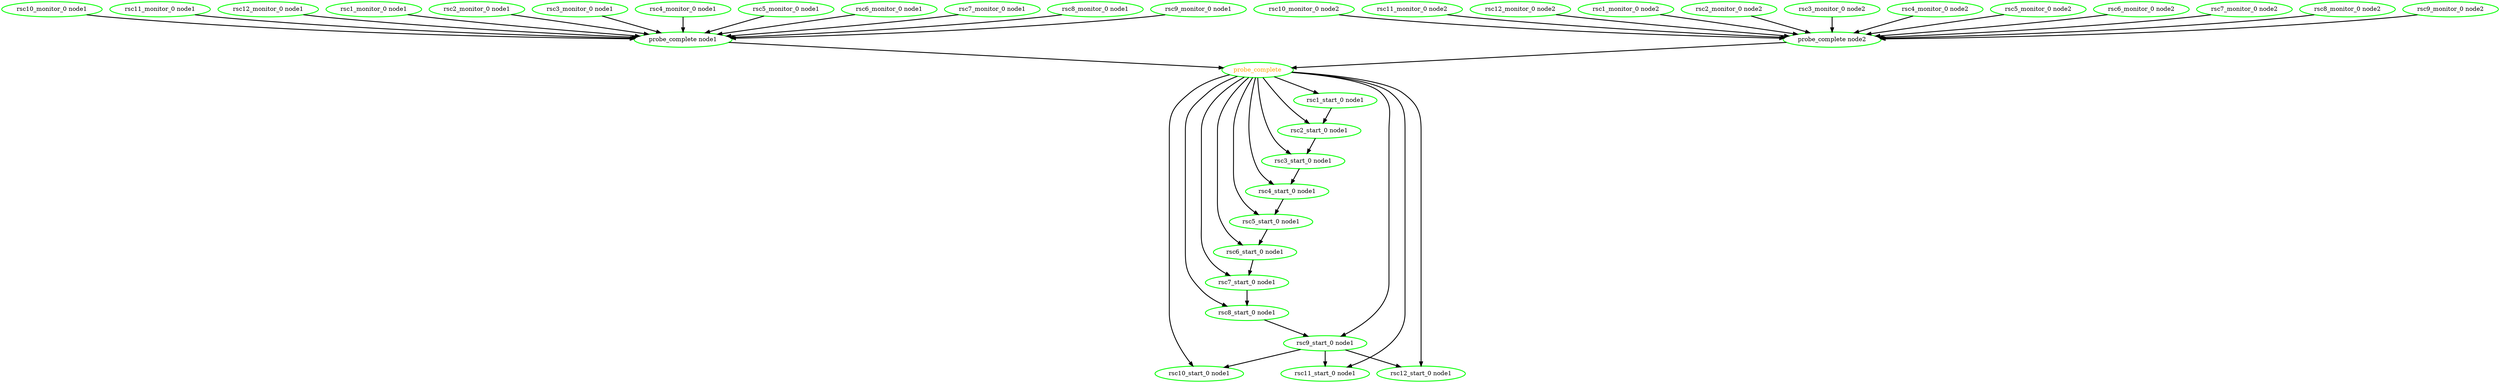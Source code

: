 digraph "g" {
"probe_complete node1" -> "probe_complete" [ style = bold]
"probe_complete node1" [ style=bold color="green" fontcolor="black"]
"probe_complete node2" -> "probe_complete" [ style = bold]
"probe_complete node2" [ style=bold color="green" fontcolor="black"]
"probe_complete" -> "rsc10_start_0 node1" [ style = bold]
"probe_complete" -> "rsc11_start_0 node1" [ style = bold]
"probe_complete" -> "rsc12_start_0 node1" [ style = bold]
"probe_complete" -> "rsc1_start_0 node1" [ style = bold]
"probe_complete" -> "rsc2_start_0 node1" [ style = bold]
"probe_complete" -> "rsc3_start_0 node1" [ style = bold]
"probe_complete" -> "rsc4_start_0 node1" [ style = bold]
"probe_complete" -> "rsc5_start_0 node1" [ style = bold]
"probe_complete" -> "rsc6_start_0 node1" [ style = bold]
"probe_complete" -> "rsc7_start_0 node1" [ style = bold]
"probe_complete" -> "rsc8_start_0 node1" [ style = bold]
"probe_complete" -> "rsc9_start_0 node1" [ style = bold]
"probe_complete" [ style=bold color="green" fontcolor="orange"]
"rsc10_monitor_0 node1" -> "probe_complete node1" [ style = bold]
"rsc10_monitor_0 node1" [ style=bold color="green" fontcolor="black"]
"rsc10_monitor_0 node2" -> "probe_complete node2" [ style = bold]
"rsc10_monitor_0 node2" [ style=bold color="green" fontcolor="black"]
"rsc10_start_0 node1" [ style=bold color="green" fontcolor="black"]
"rsc11_monitor_0 node1" -> "probe_complete node1" [ style = bold]
"rsc11_monitor_0 node1" [ style=bold color="green" fontcolor="black"]
"rsc11_monitor_0 node2" -> "probe_complete node2" [ style = bold]
"rsc11_monitor_0 node2" [ style=bold color="green" fontcolor="black"]
"rsc11_start_0 node1" [ style=bold color="green" fontcolor="black"]
"rsc12_monitor_0 node1" -> "probe_complete node1" [ style = bold]
"rsc12_monitor_0 node1" [ style=bold color="green" fontcolor="black"]
"rsc12_monitor_0 node2" -> "probe_complete node2" [ style = bold]
"rsc12_monitor_0 node2" [ style=bold color="green" fontcolor="black"]
"rsc12_start_0 node1" [ style=bold color="green" fontcolor="black"]
"rsc1_monitor_0 node1" -> "probe_complete node1" [ style = bold]
"rsc1_monitor_0 node1" [ style=bold color="green" fontcolor="black"]
"rsc1_monitor_0 node2" -> "probe_complete node2" [ style = bold]
"rsc1_monitor_0 node2" [ style=bold color="green" fontcolor="black"]
"rsc1_start_0 node1" -> "rsc2_start_0 node1" [ style = bold]
"rsc1_start_0 node1" [ style=bold color="green" fontcolor="black"]
"rsc2_monitor_0 node1" -> "probe_complete node1" [ style = bold]
"rsc2_monitor_0 node1" [ style=bold color="green" fontcolor="black"]
"rsc2_monitor_0 node2" -> "probe_complete node2" [ style = bold]
"rsc2_monitor_0 node2" [ style=bold color="green" fontcolor="black"]
"rsc2_start_0 node1" -> "rsc3_start_0 node1" [ style = bold]
"rsc2_start_0 node1" [ style=bold color="green" fontcolor="black"]
"rsc3_monitor_0 node1" -> "probe_complete node1" [ style = bold]
"rsc3_monitor_0 node1" [ style=bold color="green" fontcolor="black"]
"rsc3_monitor_0 node2" -> "probe_complete node2" [ style = bold]
"rsc3_monitor_0 node2" [ style=bold color="green" fontcolor="black"]
"rsc3_start_0 node1" -> "rsc4_start_0 node1" [ style = bold]
"rsc3_start_0 node1" [ style=bold color="green" fontcolor="black"]
"rsc4_monitor_0 node1" -> "probe_complete node1" [ style = bold]
"rsc4_monitor_0 node1" [ style=bold color="green" fontcolor="black"]
"rsc4_monitor_0 node2" -> "probe_complete node2" [ style = bold]
"rsc4_monitor_0 node2" [ style=bold color="green" fontcolor="black"]
"rsc4_start_0 node1" -> "rsc5_start_0 node1" [ style = bold]
"rsc4_start_0 node1" [ style=bold color="green" fontcolor="black"]
"rsc5_monitor_0 node1" -> "probe_complete node1" [ style = bold]
"rsc5_monitor_0 node1" [ style=bold color="green" fontcolor="black"]
"rsc5_monitor_0 node2" -> "probe_complete node2" [ style = bold]
"rsc5_monitor_0 node2" [ style=bold color="green" fontcolor="black"]
"rsc5_start_0 node1" -> "rsc6_start_0 node1" [ style = bold]
"rsc5_start_0 node1" [ style=bold color="green" fontcolor="black"]
"rsc6_monitor_0 node1" -> "probe_complete node1" [ style = bold]
"rsc6_monitor_0 node1" [ style=bold color="green" fontcolor="black"]
"rsc6_monitor_0 node2" -> "probe_complete node2" [ style = bold]
"rsc6_monitor_0 node2" [ style=bold color="green" fontcolor="black"]
"rsc6_start_0 node1" -> "rsc7_start_0 node1" [ style = bold]
"rsc6_start_0 node1" [ style=bold color="green" fontcolor="black"]
"rsc7_monitor_0 node1" -> "probe_complete node1" [ style = bold]
"rsc7_monitor_0 node1" [ style=bold color="green" fontcolor="black"]
"rsc7_monitor_0 node2" -> "probe_complete node2" [ style = bold]
"rsc7_monitor_0 node2" [ style=bold color="green" fontcolor="black"]
"rsc7_start_0 node1" -> "rsc8_start_0 node1" [ style = bold]
"rsc7_start_0 node1" [ style=bold color="green" fontcolor="black"]
"rsc8_monitor_0 node1" -> "probe_complete node1" [ style = bold]
"rsc8_monitor_0 node1" [ style=bold color="green" fontcolor="black"]
"rsc8_monitor_0 node2" -> "probe_complete node2" [ style = bold]
"rsc8_monitor_0 node2" [ style=bold color="green" fontcolor="black"]
"rsc8_start_0 node1" -> "rsc9_start_0 node1" [ style = bold]
"rsc8_start_0 node1" [ style=bold color="green" fontcolor="black"]
"rsc9_monitor_0 node1" -> "probe_complete node1" [ style = bold]
"rsc9_monitor_0 node1" [ style=bold color="green" fontcolor="black"]
"rsc9_monitor_0 node2" -> "probe_complete node2" [ style = bold]
"rsc9_monitor_0 node2" [ style=bold color="green" fontcolor="black"]
"rsc9_start_0 node1" -> "rsc10_start_0 node1" [ style = bold]
"rsc9_start_0 node1" -> "rsc11_start_0 node1" [ style = bold]
"rsc9_start_0 node1" -> "rsc12_start_0 node1" [ style = bold]
"rsc9_start_0 node1" [ style=bold color="green" fontcolor="black"]
}

